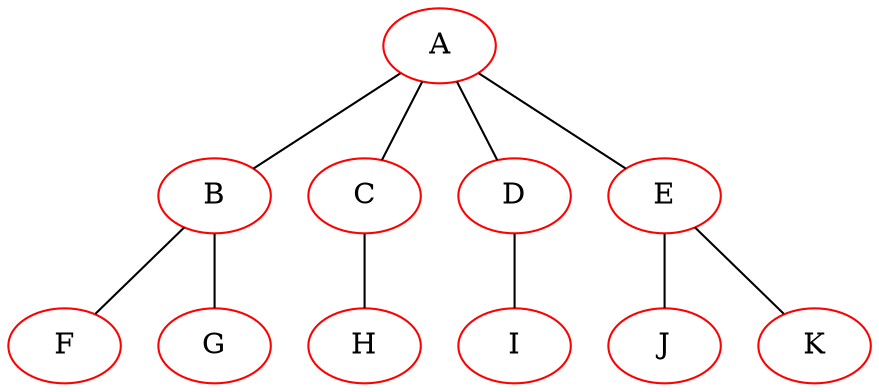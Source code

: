 graph {
A [color=red];
B [color=red];
C [color=red];
D [color=red];
E [color=red];
F [color=red];
G [color=red];
H [color=red];
I [color=red];
J [color=red];
K [color=red];
 A -- B
 A -- C
 A -- D
 A -- E
 B -- F
 B -- G
 C -- H
 D -- I
 E -- J
 E -- K
}
